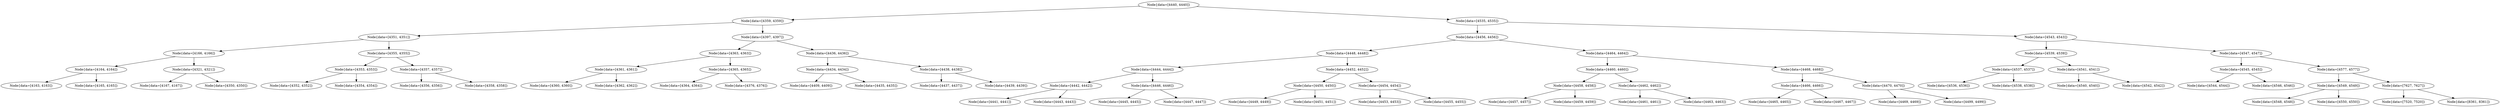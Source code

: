 digraph G{
116267315 [label="Node{data=[4440, 4440]}"]
116267315 -> 738672607
738672607 [label="Node{data=[4359, 4359]}"]
738672607 -> 535255196
535255196 [label="Node{data=[4351, 4351]}"]
535255196 -> 70614971
70614971 [label="Node{data=[4166, 4166]}"]
70614971 -> 1927596431
1927596431 [label="Node{data=[4164, 4164]}"]
1927596431 -> 1737030091
1737030091 [label="Node{data=[4163, 4163]}"]
1927596431 -> 1116634654
1116634654 [label="Node{data=[4165, 4165]}"]
70614971 -> 1835600211
1835600211 [label="Node{data=[4321, 4321]}"]
1835600211 -> 966069696
966069696 [label="Node{data=[4167, 4167]}"]
1835600211 -> 427031960
427031960 [label="Node{data=[4350, 4350]}"]
535255196 -> 683413030
683413030 [label="Node{data=[4355, 4355]}"]
683413030 -> 221948403
221948403 [label="Node{data=[4353, 4353]}"]
221948403 -> 483417753
483417753 [label="Node{data=[4352, 4352]}"]
221948403 -> 449445798
449445798 [label="Node{data=[4354, 4354]}"]
683413030 -> 1380720615
1380720615 [label="Node{data=[4357, 4357]}"]
1380720615 -> 182534508
182534508 [label="Node{data=[4356, 4356]}"]
1380720615 -> 341570111
341570111 [label="Node{data=[4358, 4358]}"]
738672607 -> 1102715869
1102715869 [label="Node{data=[4397, 4397]}"]
1102715869 -> 1941669674
1941669674 [label="Node{data=[4363, 4363]}"]
1941669674 -> 1934709264
1934709264 [label="Node{data=[4361, 4361]}"]
1934709264 -> 953191503
953191503 [label="Node{data=[4360, 4360]}"]
1934709264 -> 690293883
690293883 [label="Node{data=[4362, 4362]}"]
1941669674 -> 109599906
109599906 [label="Node{data=[4365, 4365]}"]
109599906 -> 2133872561
2133872561 [label="Node{data=[4364, 4364]}"]
109599906 -> 1136527084
1136527084 [label="Node{data=[4376, 4376]}"]
1102715869 -> 1123654708
1123654708 [label="Node{data=[4436, 4436]}"]
1123654708 -> 114341253
114341253 [label="Node{data=[4434, 4434]}"]
114341253 -> 2069905193
2069905193 [label="Node{data=[4409, 4409]}"]
114341253 -> 1213910991
1213910991 [label="Node{data=[4435, 4435]}"]
1123654708 -> 1187832524
1187832524 [label="Node{data=[4438, 4438]}"]
1187832524 -> 1160977165
1160977165 [label="Node{data=[4437, 4437]}"]
1187832524 -> 1062272501
1062272501 [label="Node{data=[4439, 4439]}"]
116267315 -> 569014631
569014631 [label="Node{data=[4535, 4535]}"]
569014631 -> 9512212
9512212 [label="Node{data=[4456, 4456]}"]
9512212 -> 1571270008
1571270008 [label="Node{data=[4448, 4448]}"]
1571270008 -> 1696615532
1696615532 [label="Node{data=[4444, 4444]}"]
1696615532 -> 393421038
393421038 [label="Node{data=[4442, 4442]}"]
393421038 -> 516103825
516103825 [label="Node{data=[4441, 4441]}"]
393421038 -> 2121251932
2121251932 [label="Node{data=[4443, 4443]}"]
1696615532 -> 424402129
424402129 [label="Node{data=[4446, 4446]}"]
424402129 -> 397540166
397540166 [label="Node{data=[4445, 4445]}"]
424402129 -> 293619895
293619895 [label="Node{data=[4447, 4447]}"]
1571270008 -> 302943111
302943111 [label="Node{data=[4452, 4452]}"]
302943111 -> 1441030211
1441030211 [label="Node{data=[4450, 4450]}"]
1441030211 -> 1301797490
1301797490 [label="Node{data=[4449, 4449]}"]
1441030211 -> 1589769863
1589769863 [label="Node{data=[4451, 4451]}"]
302943111 -> 947199083
947199083 [label="Node{data=[4454, 4454]}"]
947199083 -> 1315280222
1315280222 [label="Node{data=[4453, 4453]}"]
947199083 -> 1028821674
1028821674 [label="Node{data=[4455, 4455]}"]
9512212 -> 1819684425
1819684425 [label="Node{data=[4464, 4464]}"]
1819684425 -> 2096165352
2096165352 [label="Node{data=[4460, 4460]}"]
2096165352 -> 509432909
509432909 [label="Node{data=[4458, 4458]}"]
509432909 -> 926110446
926110446 [label="Node{data=[4457, 4457]}"]
509432909 -> 1793730087
1793730087 [label="Node{data=[4459, 4459]}"]
2096165352 -> 292480291
292480291 [label="Node{data=[4462, 4462]}"]
292480291 -> 1701131391
1701131391 [label="Node{data=[4461, 4461]}"]
292480291 -> 1223474719
1223474719 [label="Node{data=[4463, 4463]}"]
1819684425 -> 1930195515
1930195515 [label="Node{data=[4468, 4468]}"]
1930195515 -> 363710084
363710084 [label="Node{data=[4466, 4466]}"]
363710084 -> 1495785090
1495785090 [label="Node{data=[4465, 4465]}"]
363710084 -> 1947639807
1947639807 [label="Node{data=[4467, 4467]}"]
1930195515 -> 1687926508
1687926508 [label="Node{data=[4470, 4470]}"]
1687926508 -> 536466717
536466717 [label="Node{data=[4469, 4469]}"]
1687926508 -> 2026752942
2026752942 [label="Node{data=[4499, 4499]}"]
569014631 -> 946100783
946100783 [label="Node{data=[4543, 4543]}"]
946100783 -> 24229657
24229657 [label="Node{data=[4539, 4539]}"]
24229657 -> 1358023447
1358023447 [label="Node{data=[4537, 4537]}"]
1358023447 -> 1190652444
1190652444 [label="Node{data=[4536, 4536]}"]
1358023447 -> 1557685711
1557685711 [label="Node{data=[4538, 4538]}"]
24229657 -> 1344133170
1344133170 [label="Node{data=[4541, 4541]}"]
1344133170 -> 241829973
241829973 [label="Node{data=[4540, 4540]}"]
1344133170 -> 2008331406
2008331406 [label="Node{data=[4542, 4542]}"]
946100783 -> 1759330730
1759330730 [label="Node{data=[4547, 4547]}"]
1759330730 -> 1455413451
1455413451 [label="Node{data=[4545, 4545]}"]
1455413451 -> 139021033
139021033 [label="Node{data=[4544, 4544]}"]
1455413451 -> 1510711210
1510711210 [label="Node{data=[4546, 4546]}"]
1759330730 -> 1482249552
1482249552 [label="Node{data=[4577, 4577]}"]
1482249552 -> 1879619344
1879619344 [label="Node{data=[4549, 4549]}"]
1879619344 -> 844412410
844412410 [label="Node{data=[4548, 4548]}"]
1879619344 -> 883202773
883202773 [label="Node{data=[4550, 4550]}"]
1482249552 -> 642099908
642099908 [label="Node{data=[7627, 7627]}"]
642099908 -> 322976043
322976043 [label="Node{data=[7520, 7520]}"]
642099908 -> 78423516
78423516 [label="Node{data=[8361, 8361]}"]
}